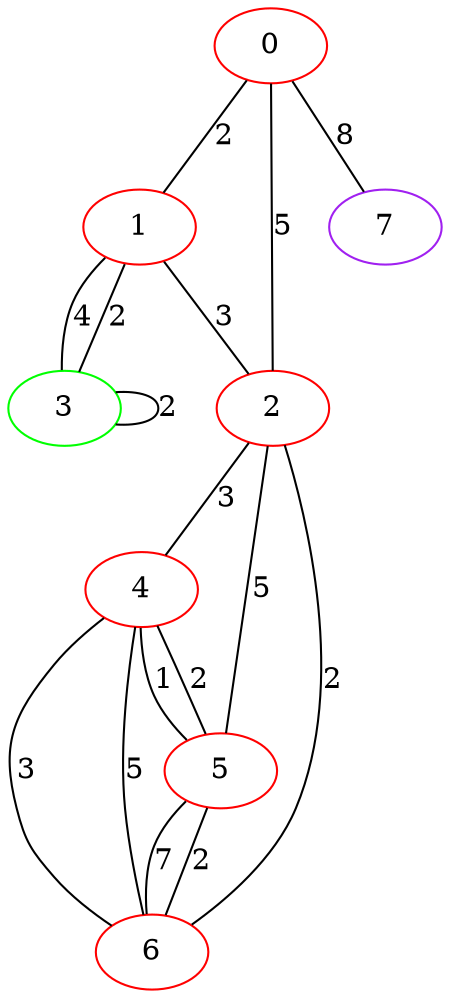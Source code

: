 graph "" {
0 [color=red, weight=1];
1 [color=red, weight=1];
2 [color=red, weight=1];
3 [color=green, weight=2];
4 [color=red, weight=1];
5 [color=red, weight=1];
6 [color=red, weight=1];
7 [color=purple, weight=4];
0 -- 1  [key=0, label=2];
0 -- 2  [key=0, label=5];
0 -- 7  [key=0, label=8];
1 -- 2  [key=0, label=3];
1 -- 3  [key=0, label=4];
1 -- 3  [key=1, label=2];
2 -- 4  [key=0, label=3];
2 -- 5  [key=0, label=5];
2 -- 6  [key=0, label=2];
3 -- 3  [key=0, label=2];
4 -- 5  [key=0, label=1];
4 -- 5  [key=1, label=2];
4 -- 6  [key=0, label=3];
4 -- 6  [key=1, label=5];
5 -- 6  [key=0, label=2];
5 -- 6  [key=1, label=7];
}

